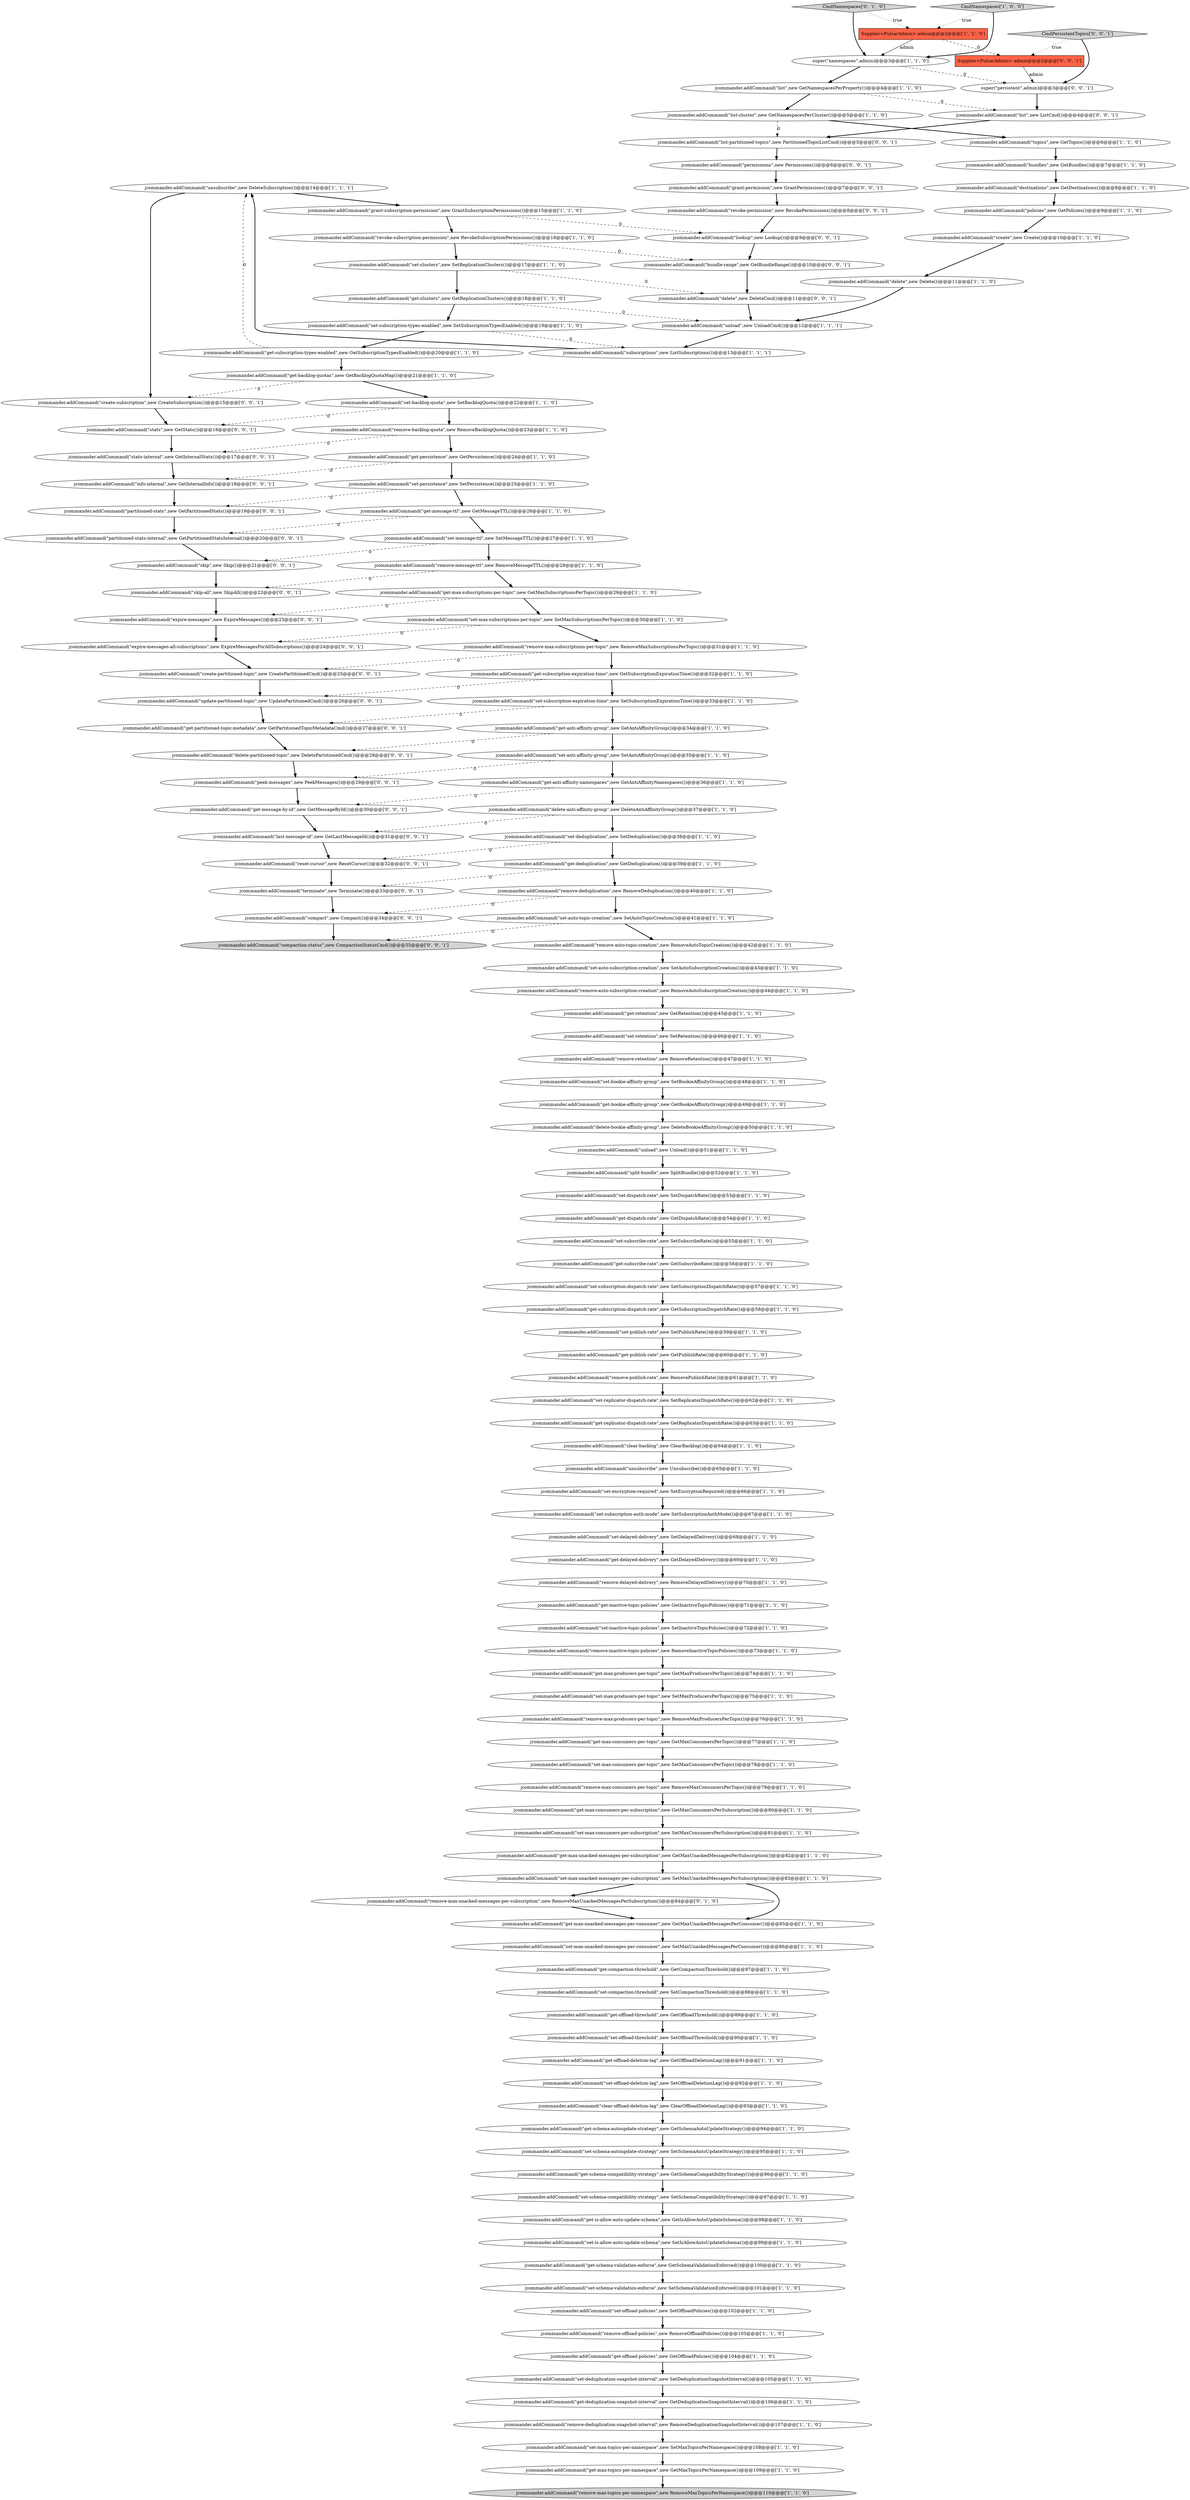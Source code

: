 digraph {
17 [style = filled, label = "jcommander.addCommand(\"clear-backlog\",new ClearBacklog())@@@64@@@['1', '1', '0']", fillcolor = white, shape = ellipse image = "AAA0AAABBB1BBB"];
133 [style = filled, label = "jcommander.addCommand(\"partitioned-stats-internal\",new GetPartitionedStatsInternal())@@@20@@@['0', '0', '1']", fillcolor = white, shape = ellipse image = "AAA0AAABBB3BBB"];
90 [style = filled, label = "super(\"namespaces\",admin)@@@3@@@['1', '1', '0']", fillcolor = white, shape = ellipse image = "AAA0AAABBB1BBB"];
41 [style = filled, label = "jcommander.addCommand(\"set-replicator-dispatch-rate\",new SetReplicatorDispatchRate())@@@62@@@['1', '1', '0']", fillcolor = white, shape = ellipse image = "AAA0AAABBB1BBB"];
46 [style = filled, label = "jcommander.addCommand(\"subscriptions\",new ListSubscriptions())@@@13@@@['1', '1', '1']", fillcolor = white, shape = ellipse image = "AAA0AAABBB1BBB"];
103 [style = filled, label = "jcommander.addCommand(\"get-offload-deletion-lag\",new GetOffloadDeletionLag())@@@91@@@['1', '1', '0']", fillcolor = white, shape = ellipse image = "AAA0AAABBB1BBB"];
77 [style = filled, label = "jcommander.addCommand(\"get-subscription-types-enabled\",new GetSubscriptionTypesEnabled())@@@20@@@['1', '1', '0']", fillcolor = white, shape = ellipse image = "AAA0AAABBB1BBB"];
118 [style = filled, label = "super(\"persistent\",admin)@@@3@@@['0', '0', '1']", fillcolor = white, shape = ellipse image = "AAA0AAABBB3BBB"];
88 [style = filled, label = "jcommander.addCommand(\"set-delayed-delivery\",new SetDelayedDelivery())@@@68@@@['1', '1', '0']", fillcolor = white, shape = ellipse image = "AAA0AAABBB1BBB"];
43 [style = filled, label = "jcommander.addCommand(\"set-message-ttl\",new SetMessageTTL())@@@27@@@['1', '1', '0']", fillcolor = white, shape = ellipse image = "AAA0AAABBB1BBB"];
10 [style = filled, label = "jcommander.addCommand(\"bundles\",new GetBundles())@@@7@@@['1', '1', '0']", fillcolor = white, shape = ellipse image = "AAA0AAABBB1BBB"];
80 [style = filled, label = "jcommander.addCommand(\"set-offload-threshold\",new SetOffloadThreshold())@@@90@@@['1', '1', '0']", fillcolor = white, shape = ellipse image = "AAA0AAABBB1BBB"];
16 [style = filled, label = "jcommander.addCommand(\"revoke-subscription-permission\",new RevokeSubscriptionPermissions())@@@16@@@['1', '1', '0']", fillcolor = white, shape = ellipse image = "AAA0AAABBB1BBB"];
142 [style = filled, label = "CmdPersistentTopics['0', '0', '1']", fillcolor = lightgray, shape = diamond image = "AAA0AAABBB3BBB"];
70 [style = filled, label = "jcommander.addCommand(\"set-schema-validation-enforce\",new SetSchemaValidationEnforced())@@@101@@@['1', '1', '0']", fillcolor = white, shape = ellipse image = "AAA0AAABBB1BBB"];
48 [style = filled, label = "jcommander.addCommand(\"get-max-producers-per-topic\",new GetMaxProducersPerTopic())@@@74@@@['1', '1', '0']", fillcolor = white, shape = ellipse image = "AAA0AAABBB1BBB"];
51 [style = filled, label = "jcommander.addCommand(\"get-dispatch-rate\",new GetDispatchRate())@@@54@@@['1', '1', '0']", fillcolor = white, shape = ellipse image = "AAA0AAABBB1BBB"];
52 [style = filled, label = "jcommander.addCommand(\"get-persistence\",new GetPersistence())@@@24@@@['1', '1', '0']", fillcolor = white, shape = ellipse image = "AAA0AAABBB1BBB"];
137 [style = filled, label = "jcommander.addCommand(\"delete-partitioned-topic\",new DeletePartitionedCmd())@@@28@@@['0', '0', '1']", fillcolor = white, shape = ellipse image = "AAA0AAABBB3BBB"];
99 [style = filled, label = "jcommander.addCommand(\"list-cluster\",new GetNamespacesPerCluster())@@@5@@@['1', '1', '0']", fillcolor = white, shape = ellipse image = "AAA0AAABBB1BBB"];
110 [style = filled, label = "jcommander.addCommand(\"remove-max-unacked-messages-per-subscription\",new RemoveMaxUnackedMessagesPerSubscription())@@@84@@@['0', '1', '0']", fillcolor = white, shape = ellipse image = "AAA1AAABBB2BBB"];
34 [style = filled, label = "jcommander.addCommand(\"set-dispatch-rate\",new SetDispatchRate())@@@53@@@['1', '1', '0']", fillcolor = white, shape = ellipse image = "AAA0AAABBB1BBB"];
102 [style = filled, label = "jcommander.addCommand(\"remove-max-consumers-per-topic\",new RemoveMaxConsumersPerTopic())@@@79@@@['1', '1', '0']", fillcolor = white, shape = ellipse image = "AAA0AAABBB1BBB"];
121 [style = filled, label = "jcommander.addCommand(\"terminate\",new Terminate())@@@33@@@['0', '0', '1']", fillcolor = white, shape = ellipse image = "AAA0AAABBB3BBB"];
114 [style = filled, label = "jcommander.addCommand(\"skip\",new Skip())@@@21@@@['0', '0', '1']", fillcolor = white, shape = ellipse image = "AAA0AAABBB3BBB"];
82 [style = filled, label = "jcommander.addCommand(\"get-inactive-topic-policies\",new GetInactiveTopicPolicies())@@@71@@@['1', '1', '0']", fillcolor = white, shape = ellipse image = "AAA0AAABBB1BBB"];
4 [style = filled, label = "jcommander.addCommand(\"unload\",new Unload())@@@51@@@['1', '1', '0']", fillcolor = white, shape = ellipse image = "AAA0AAABBB1BBB"];
31 [style = filled, label = "jcommander.addCommand(\"grant-subscription-permission\",new GrantSubscriptionPermissions())@@@15@@@['1', '1', '0']", fillcolor = white, shape = ellipse image = "AAA0AAABBB1BBB"];
47 [style = filled, label = "jcommander.addCommand(\"set-retention\",new SetRetention())@@@46@@@['1', '1', '0']", fillcolor = white, shape = ellipse image = "AAA0AAABBB1BBB"];
111 [style = filled, label = "jcommander.addCommand(\"partitioned-stats\",new GetPartitionedStats())@@@19@@@['0', '0', '1']", fillcolor = white, shape = ellipse image = "AAA0AAABBB3BBB"];
29 [style = filled, label = "jcommander.addCommand(\"set-subscribe-rate\",new SetSubscribeRate())@@@55@@@['1', '1', '0']", fillcolor = white, shape = ellipse image = "AAA0AAABBB1BBB"];
79 [style = filled, label = "jcommander.addCommand(\"get-clusters\",new GetReplicationClusters())@@@18@@@['1', '1', '0']", fillcolor = white, shape = ellipse image = "AAA0AAABBB1BBB"];
112 [style = filled, label = "jcommander.addCommand(\"stats-internal\",new GetInternalStats())@@@17@@@['0', '0', '1']", fillcolor = white, shape = ellipse image = "AAA0AAABBB3BBB"];
0 [style = filled, label = "jcommander.addCommand(\"set-max-producers-per-topic\",new SetMaxProducersPerTopic())@@@75@@@['1', '1', '0']", fillcolor = white, shape = ellipse image = "AAA0AAABBB1BBB"];
105 [style = filled, label = "jcommander.addCommand(\"get-message-ttl\",new GetMessageTTL())@@@26@@@['1', '1', '0']", fillcolor = white, shape = ellipse image = "AAA0AAABBB1BBB"];
109 [style = filled, label = "CmdNamespaces['0', '1', '0']", fillcolor = lightgray, shape = diamond image = "AAA0AAABBB2BBB"];
127 [style = filled, label = "jcommander.addCommand(\"skip-all\",new SkipAll())@@@22@@@['0', '0', '1']", fillcolor = white, shape = ellipse image = "AAA0AAABBB3BBB"];
24 [style = filled, label = "jcommander.addCommand(\"set-max-subscriptions-per-topic\",new SetMaxSubscriptionsPerTopic())@@@30@@@['1', '1', '0']", fillcolor = white, shape = ellipse image = "AAA0AAABBB1BBB"];
85 [style = filled, label = "jcommander.addCommand(\"remove-inactive-topic-policies\",new RemoveInactiveTopicPolicies())@@@73@@@['1', '1', '0']", fillcolor = white, shape = ellipse image = "AAA0AAABBB1BBB"];
138 [style = filled, label = "jcommander.addCommand(\"last-message-id\",new GetLastMessageId())@@@31@@@['0', '0', '1']", fillcolor = white, shape = ellipse image = "AAA0AAABBB3BBB"];
130 [style = filled, label = "jcommander.addCommand(\"lookup\",new Lookup())@@@9@@@['0', '0', '1']", fillcolor = white, shape = ellipse image = "AAA0AAABBB3BBB"];
9 [style = filled, label = "jcommander.addCommand(\"get-subscription-expiration-time\",new GetSubscriptionExpirationTime())@@@32@@@['1', '1', '0']", fillcolor = white, shape = ellipse image = "AAA0AAABBB1BBB"];
27 [style = filled, label = "jcommander.addCommand(\"get-max-unacked-messages-per-subscription\",new GetMaxUnackedMessagesPerSubscription())@@@82@@@['1', '1', '0']", fillcolor = white, shape = ellipse image = "AAA0AAABBB1BBB"];
45 [style = filled, label = "jcommander.addCommand(\"get-anti-affinity-namespaces\",new GetAntiAffinityNamespaces())@@@36@@@['1', '1', '0']", fillcolor = white, shape = ellipse image = "AAA0AAABBB1BBB"];
11 [style = filled, label = "jcommander.addCommand(\"delete-anti-affinity-group\",new DeleteAntiAffinityGroup())@@@37@@@['1', '1', '0']", fillcolor = white, shape = ellipse image = "AAA0AAABBB1BBB"];
2 [style = filled, label = "jcommander.addCommand(\"set-max-unacked-messages-per-subscription\",new SetMaxUnackedMessagesPerSubscription())@@@83@@@['1', '1', '0']", fillcolor = white, shape = ellipse image = "AAA0AAABBB1BBB"];
122 [style = filled, label = "jcommander.addCommand(\"create-partitioned-topic\",new CreatePartitionedCmd())@@@25@@@['0', '0', '1']", fillcolor = white, shape = ellipse image = "AAA0AAABBB3BBB"];
107 [style = filled, label = "jcommander.addCommand(\"get-bookie-affinity-group\",new GetBookieAffinityGroup())@@@49@@@['1', '1', '0']", fillcolor = white, shape = ellipse image = "AAA0AAABBB1BBB"];
81 [style = filled, label = "jcommander.addCommand(\"get-deduplication-snapshot-interval\",new GetDeduplicationSnapshotInterval())@@@106@@@['1', '1', '0']", fillcolor = white, shape = ellipse image = "AAA0AAABBB1BBB"];
63 [style = filled, label = "jcommander.addCommand(\"get-subscribe-rate\",new GetSubscribeRate())@@@56@@@['1', '1', '0']", fillcolor = white, shape = ellipse image = "AAA0AAABBB1BBB"];
59 [style = filled, label = "jcommander.addCommand(\"set-backlog-quota\",new SetBacklogQuota())@@@22@@@['1', '1', '0']", fillcolor = white, shape = ellipse image = "AAA0AAABBB1BBB"];
134 [style = filled, label = "jcommander.addCommand(\"peek-messages\",new PeekMessages())@@@29@@@['0', '0', '1']", fillcolor = white, shape = ellipse image = "AAA0AAABBB3BBB"];
136 [style = filled, label = "jcommander.addCommand(\"get-message-by-id\",new GetMessageById())@@@30@@@['0', '0', '1']", fillcolor = white, shape = ellipse image = "AAA0AAABBB3BBB"];
25 [style = filled, label = "jcommander.addCommand(\"remove-auto-topic-creation\",new RemoveAutoTopicCreation())@@@42@@@['1', '1', '0']", fillcolor = white, shape = ellipse image = "AAA0AAABBB1BBB"];
38 [style = filled, label = "jcommander.addCommand(\"remove-max-subscriptions-per-topic\",new RemoveMaxSubscriptionsPerTopic())@@@31@@@['1', '1', '0']", fillcolor = white, shape = ellipse image = "AAA0AAABBB1BBB"];
101 [style = filled, label = "jcommander.addCommand(\"remove-backlog-quota\",new RemoveBacklogQuota())@@@23@@@['1', '1', '0']", fillcolor = white, shape = ellipse image = "AAA0AAABBB1BBB"];
129 [style = filled, label = "jcommander.addCommand(\"expire-messages\",new ExpireMessages())@@@23@@@['0', '0', '1']", fillcolor = white, shape = ellipse image = "AAA0AAABBB3BBB"];
1 [style = filled, label = "jcommander.addCommand(\"remove-deduplication-snapshot-interval\",new RemoveDeduplicationSnapshotInterval())@@@107@@@['1', '1', '0']", fillcolor = white, shape = ellipse image = "AAA0AAABBB1BBB"];
53 [style = filled, label = "jcommander.addCommand(\"remove-offload-policies\",new RemoveOffloadPolicies())@@@103@@@['1', '1', '0']", fillcolor = white, shape = ellipse image = "AAA0AAABBB1BBB"];
26 [style = filled, label = "jcommander.addCommand(\"delete-bookie-affinity-group\",new DeleteBookieAffinityGroup())@@@50@@@['1', '1', '0']", fillcolor = white, shape = ellipse image = "AAA0AAABBB1BBB"];
3 [style = filled, label = "jcommander.addCommand(\"get-max-topics-per-namespace\",new GetMaxTopicsPerNamespace())@@@109@@@['1', '1', '0']", fillcolor = white, shape = ellipse image = "AAA0AAABBB1BBB"];
71 [style = filled, label = "jcommander.addCommand(\"set-bookie-affinity-group\",new SetBookieAffinityGroup())@@@48@@@['1', '1', '0']", fillcolor = white, shape = ellipse image = "AAA0AAABBB1BBB"];
123 [style = filled, label = "jcommander.addCommand(\"revoke-permission\",new RevokePermissions())@@@8@@@['0', '0', '1']", fillcolor = white, shape = ellipse image = "AAA0AAABBB3BBB"];
36 [style = filled, label = "jcommander.addCommand(\"remove-max-producers-per-topic\",new RemoveMaxProducersPerTopic())@@@76@@@['1', '1', '0']", fillcolor = white, shape = ellipse image = "AAA0AAABBB1BBB"];
8 [style = filled, label = "jcommander.addCommand(\"get-max-subscriptions-per-topic\",new GetMaxSubscriptionsPerTopic())@@@29@@@['1', '1', '0']", fillcolor = white, shape = ellipse image = "AAA0AAABBB1BBB"];
42 [style = filled, label = "jcommander.addCommand(\"get-anti-affinity-group\",new GetAntiAffinityGroup())@@@34@@@['1', '1', '0']", fillcolor = white, shape = ellipse image = "AAA0AAABBB1BBB"];
40 [style = filled, label = "jcommander.addCommand(\"set-subscription-expiration-time\",new SetSubscriptionExpirationTime())@@@33@@@['1', '1', '0']", fillcolor = white, shape = ellipse image = "AAA0AAABBB1BBB"];
28 [style = filled, label = "jcommander.addCommand(\"set-clusters\",new SetReplicationClusters())@@@17@@@['1', '1', '0']", fillcolor = white, shape = ellipse image = "AAA0AAABBB1BBB"];
55 [style = filled, label = "jcommander.addCommand(\"get-max-consumers-per-topic\",new GetMaxConsumersPerTopic())@@@77@@@['1', '1', '0']", fillcolor = white, shape = ellipse image = "AAA0AAABBB1BBB"];
5 [style = filled, label = "jcommander.addCommand(\"get-schema-validation-enforce\",new GetSchemaValidationEnforced())@@@100@@@['1', '1', '0']", fillcolor = white, shape = ellipse image = "AAA0AAABBB1BBB"];
30 [style = filled, label = "jcommander.addCommand(\"policies\",new GetPolicies())@@@9@@@['1', '1', '0']", fillcolor = white, shape = ellipse image = "AAA0AAABBB1BBB"];
89 [style = filled, label = "Supplier<PulsarAdmin> admin@@@2@@@['1', '1', '0']", fillcolor = tomato, shape = box image = "AAA0AAABBB1BBB"];
132 [style = filled, label = "jcommander.addCommand(\"list\",new ListCmd())@@@4@@@['0', '0', '1']", fillcolor = white, shape = ellipse image = "AAA0AAABBB3BBB"];
23 [style = filled, label = "jcommander.addCommand(\"clear-offload-deletion-lag\",new ClearOffloadDeletionLag())@@@93@@@['1', '1', '0']", fillcolor = white, shape = ellipse image = "AAA0AAABBB1BBB"];
74 [style = filled, label = "jcommander.addCommand(\"remove-auto-subscription-creation\",new RemoveAutoSubscriptionCreation())@@@44@@@['1', '1', '0']", fillcolor = white, shape = ellipse image = "AAA0AAABBB1BBB"];
49 [style = filled, label = "jcommander.addCommand(\"get-subscription-dispatch-rate\",new GetSubscriptionDispatchRate())@@@58@@@['1', '1', '0']", fillcolor = white, shape = ellipse image = "AAA0AAABBB1BBB"];
15 [style = filled, label = "jcommander.addCommand(\"remove-delayed-delivery\",new RemoveDelayedDelivery())@@@70@@@['1', '1', '0']", fillcolor = white, shape = ellipse image = "AAA0AAABBB1BBB"];
141 [style = filled, label = "jcommander.addCommand(\"reset-cursor\",new ResetCursor())@@@32@@@['0', '0', '1']", fillcolor = white, shape = ellipse image = "AAA0AAABBB3BBB"];
56 [style = filled, label = "jcommander.addCommand(\"get-is-allow-auto-update-schema\",new GetIsAllowAutoUpdateSchema())@@@98@@@['1', '1', '0']", fillcolor = white, shape = ellipse image = "AAA0AAABBB1BBB"];
64 [style = filled, label = "jcommander.addCommand(\"remove-publish-rate\",new RemovePublishRate())@@@61@@@['1', '1', '0']", fillcolor = white, shape = ellipse image = "AAA0AAABBB1BBB"];
37 [style = filled, label = "jcommander.addCommand(\"unsubscribe\",new Unsubscribe())@@@65@@@['1', '1', '0']", fillcolor = white, shape = ellipse image = "AAA0AAABBB1BBB"];
92 [style = filled, label = "jcommander.addCommand(\"get-deduplication\",new GetDeduplication())@@@39@@@['1', '1', '0']", fillcolor = white, shape = ellipse image = "AAA0AAABBB1BBB"];
7 [style = filled, label = "jcommander.addCommand(\"get-replicator-dispatch-rate\",new GetReplicatorDispatchRate())@@@63@@@['1', '1', '0']", fillcolor = white, shape = ellipse image = "AAA0AAABBB1BBB"];
44 [style = filled, label = "jcommander.addCommand(\"set-max-consumers-per-topic\",new SetMaxConsumersPerTopic())@@@78@@@['1', '1', '0']", fillcolor = white, shape = ellipse image = "AAA0AAABBB1BBB"];
119 [style = filled, label = "jcommander.addCommand(\"delete\",new DeleteCmd())@@@11@@@['0', '0', '1']", fillcolor = white, shape = ellipse image = "AAA0AAABBB3BBB"];
12 [style = filled, label = "jcommander.addCommand(\"set-max-consumers-per-subscription\",new SetMaxConsumersPerSubscription())@@@81@@@['1', '1', '0']", fillcolor = white, shape = ellipse image = "AAA0AAABBB1BBB"];
93 [style = filled, label = "jcommander.addCommand(\"remove-message-ttl\",new RemoveMessageTTL())@@@28@@@['1', '1', '0']", fillcolor = white, shape = ellipse image = "AAA0AAABBB1BBB"];
108 [style = filled, label = "jcommander.addCommand(\"unsubscribe\",new DeleteSubscription())@@@14@@@['1', '1', '1']", fillcolor = white, shape = ellipse image = "AAA0AAABBB1BBB"];
120 [style = filled, label = "jcommander.addCommand(\"info-internal\",new GetInternalInfo())@@@18@@@['0', '0', '1']", fillcolor = white, shape = ellipse image = "AAA0AAABBB3BBB"];
135 [style = filled, label = "jcommander.addCommand(\"expire-messages-all-subscriptions\",new ExpireMessagesForAllSubscriptions())@@@24@@@['0', '0', '1']", fillcolor = white, shape = ellipse image = "AAA0AAABBB3BBB"];
20 [style = filled, label = "jcommander.addCommand(\"remove-retention\",new RemoveRetention())@@@47@@@['1', '1', '0']", fillcolor = white, shape = ellipse image = "AAA0AAABBB1BBB"];
69 [style = filled, label = "jcommander.addCommand(\"set-anti-affinity-group\",new SetAntiAffinityGroup())@@@35@@@['1', '1', '0']", fillcolor = white, shape = ellipse image = "AAA0AAABBB1BBB"];
116 [style = filled, label = "Supplier<PulsarAdmin> admin@@@2@@@['0', '0', '1']", fillcolor = tomato, shape = box image = "AAA0AAABBB3BBB"];
106 [style = filled, label = "jcommander.addCommand(\"get-offload-policies\",new GetOffloadPolicies())@@@104@@@['1', '1', '0']", fillcolor = white, shape = ellipse image = "AAA0AAABBB1BBB"];
58 [style = filled, label = "jcommander.addCommand(\"unload\",new UnloadCmd())@@@12@@@['1', '1', '1']", fillcolor = white, shape = ellipse image = "AAA0AAABBB1BBB"];
98 [style = filled, label = "jcommander.addCommand(\"get-backlog-quotas\",new GetBacklogQuotaMap())@@@21@@@['1', '1', '0']", fillcolor = white, shape = ellipse image = "AAA0AAABBB1BBB"];
62 [style = filled, label = "jcommander.addCommand(\"set-offload-deletion-lag\",new SetOffloadDeletionLag())@@@92@@@['1', '1', '0']", fillcolor = white, shape = ellipse image = "AAA0AAABBB1BBB"];
100 [style = filled, label = "jcommander.addCommand(\"remove-deduplication\",new RemoveDeduplication())@@@40@@@['1', '1', '0']", fillcolor = white, shape = ellipse image = "AAA0AAABBB1BBB"];
139 [style = filled, label = "jcommander.addCommand(\"list-partitioned-topics\",new PartitionedTopicListCmd())@@@5@@@['0', '0', '1']", fillcolor = white, shape = ellipse image = "AAA0AAABBB3BBB"];
91 [style = filled, label = "jcommander.addCommand(\"topics\",new GetTopics())@@@6@@@['1', '1', '0']", fillcolor = white, shape = ellipse image = "AAA0AAABBB1BBB"];
84 [style = filled, label = "jcommander.addCommand(\"destinations\",new GetDestinations())@@@8@@@['1', '1', '0']", fillcolor = white, shape = ellipse image = "AAA0AAABBB1BBB"];
50 [style = filled, label = "jcommander.addCommand(\"get-max-consumers-per-subscription\",new GetMaxConsumersPerSubscription())@@@80@@@['1', '1', '0']", fillcolor = white, shape = ellipse image = "AAA0AAABBB1BBB"];
19 [style = filled, label = "jcommander.addCommand(\"set-max-topics-per-namespace\",new SetMaxTopicsPerNamespace())@@@108@@@['1', '1', '0']", fillcolor = white, shape = ellipse image = "AAA0AAABBB1BBB"];
54 [style = filled, label = "jcommander.addCommand(\"set-encryption-required\",new SetEncryptionRequired())@@@66@@@['1', '1', '0']", fillcolor = white, shape = ellipse image = "AAA0AAABBB1BBB"];
124 [style = filled, label = "jcommander.addCommand(\"bundle-range\",new GetBundleRange())@@@10@@@['0', '0', '1']", fillcolor = white, shape = ellipse image = "AAA0AAABBB3BBB"];
73 [style = filled, label = "jcommander.addCommand(\"set-deduplication\",new SetDeduplication())@@@38@@@['1', '1', '0']", fillcolor = white, shape = ellipse image = "AAA0AAABBB1BBB"];
117 [style = filled, label = "jcommander.addCommand(\"update-partitioned-topic\",new UpdatePartitionedCmd())@@@26@@@['0', '0', '1']", fillcolor = white, shape = ellipse image = "AAA0AAABBB3BBB"];
113 [style = filled, label = "jcommander.addCommand(\"grant-permission\",new GrantPermissions())@@@7@@@['0', '0', '1']", fillcolor = white, shape = ellipse image = "AAA0AAABBB3BBB"];
126 [style = filled, label = "jcommander.addCommand(\"compact\",new Compact())@@@34@@@['0', '0', '1']", fillcolor = white, shape = ellipse image = "AAA0AAABBB3BBB"];
61 [style = filled, label = "jcommander.addCommand(\"set-max-unacked-messages-per-consumer\",new SetMaxUnackedMessagesPerConsumer())@@@86@@@['1', '1', '0']", fillcolor = white, shape = ellipse image = "AAA0AAABBB1BBB"];
128 [style = filled, label = "jcommander.addCommand(\"get-partitioned-topic-metadata\",new GetPartitionedTopicMetadataCmd())@@@27@@@['0', '0', '1']", fillcolor = white, shape = ellipse image = "AAA0AAABBB3BBB"];
125 [style = filled, label = "jcommander.addCommand(\"create-subscription\",new CreateSubscription())@@@15@@@['0', '0', '1']", fillcolor = white, shape = ellipse image = "AAA0AAABBB3BBB"];
68 [style = filled, label = "jcommander.addCommand(\"set-persistence\",new SetPersistence())@@@25@@@['1', '1', '0']", fillcolor = white, shape = ellipse image = "AAA0AAABBB1BBB"];
60 [style = filled, label = "jcommander.addCommand(\"get-schema-compatibility-strategy\",new GetSchemaCompatibilityStrategy())@@@96@@@['1', '1', '0']", fillcolor = white, shape = ellipse image = "AAA0AAABBB1BBB"];
6 [style = filled, label = "jcommander.addCommand(\"set-auto-subscription-creation\",new SetAutoSubscriptionCreation())@@@43@@@['1', '1', '0']", fillcolor = white, shape = ellipse image = "AAA0AAABBB1BBB"];
32 [style = filled, label = "jcommander.addCommand(\"set-compaction-threshold\",new SetCompactionThreshold())@@@88@@@['1', '1', '0']", fillcolor = white, shape = ellipse image = "AAA0AAABBB1BBB"];
94 [style = filled, label = "jcommander.addCommand(\"set-subscription-dispatch-rate\",new SetSubscriptionDispatchRate())@@@57@@@['1', '1', '0']", fillcolor = white, shape = ellipse image = "AAA0AAABBB1BBB"];
13 [style = filled, label = "jcommander.addCommand(\"split-bundle\",new SplitBundle())@@@52@@@['1', '1', '0']", fillcolor = white, shape = ellipse image = "AAA0AAABBB1BBB"];
86 [style = filled, label = "jcommander.addCommand(\"get-offload-threshold\",new GetOffloadThreshold())@@@89@@@['1', '1', '0']", fillcolor = white, shape = ellipse image = "AAA0AAABBB1BBB"];
33 [style = filled, label = "CmdNamespaces['1', '0', '0']", fillcolor = lightgray, shape = diamond image = "AAA0AAABBB1BBB"];
95 [style = filled, label = "jcommander.addCommand(\"set-inactive-topic-policies\",new SetInactiveTopicPolicies())@@@72@@@['1', '1', '0']", fillcolor = white, shape = ellipse image = "AAA0AAABBB1BBB"];
140 [style = filled, label = "jcommander.addCommand(\"stats\",new GetStats())@@@16@@@['0', '0', '1']", fillcolor = white, shape = ellipse image = "AAA0AAABBB3BBB"];
76 [style = filled, label = "jcommander.addCommand(\"set-schema-autoupdate-strategy\",new SetSchemaAutoUpdateStrategy())@@@95@@@['1', '1', '0']", fillcolor = white, shape = ellipse image = "AAA0AAABBB1BBB"];
72 [style = filled, label = "jcommander.addCommand(\"delete\",new Delete())@@@11@@@['1', '1', '0']", fillcolor = white, shape = ellipse image = "AAA0AAABBB1BBB"];
96 [style = filled, label = "jcommander.addCommand(\"set-schema-compatibility-strategy\",new SetSchemaCompatibilityStrategy())@@@97@@@['1', '1', '0']", fillcolor = white, shape = ellipse image = "AAA0AAABBB1BBB"];
97 [style = filled, label = "jcommander.addCommand(\"set-offload-policies\",new SetOffloadPolicies())@@@102@@@['1', '1', '0']", fillcolor = white, shape = ellipse image = "AAA0AAABBB1BBB"];
57 [style = filled, label = "jcommander.addCommand(\"list\",new GetNamespacesPerProperty())@@@4@@@['1', '1', '0']", fillcolor = white, shape = ellipse image = "AAA0AAABBB1BBB"];
18 [style = filled, label = "jcommander.addCommand(\"get-retention\",new GetRetention())@@@45@@@['1', '1', '0']", fillcolor = white, shape = ellipse image = "AAA0AAABBB1BBB"];
14 [style = filled, label = "jcommander.addCommand(\"get-schema-autoupdate-strategy\",new GetSchemaAutoUpdateStrategy())@@@94@@@['1', '1', '0']", fillcolor = white, shape = ellipse image = "AAA0AAABBB1BBB"];
131 [style = filled, label = "jcommander.addCommand(\"permissions\",new Permissions())@@@6@@@['0', '0', '1']", fillcolor = white, shape = ellipse image = "AAA0AAABBB3BBB"];
83 [style = filled, label = "jcommander.addCommand(\"set-subscription-types-enabled\",new SetSubscriptionTypesEnabled())@@@19@@@['1', '1', '0']", fillcolor = white, shape = ellipse image = "AAA0AAABBB1BBB"];
39 [style = filled, label = "jcommander.addCommand(\"set-deduplication-snapshot-interval\",new SetDeduplicationSnapshotInterval())@@@105@@@['1', '1', '0']", fillcolor = white, shape = ellipse image = "AAA0AAABBB1BBB"];
87 [style = filled, label = "jcommander.addCommand(\"set-publish-rate\",new SetPublishRate())@@@59@@@['1', '1', '0']", fillcolor = white, shape = ellipse image = "AAA0AAABBB1BBB"];
75 [style = filled, label = "jcommander.addCommand(\"remove-max-topics-per-namespace\",new RemoveMaxTopicsPerNamespace())@@@110@@@['1', '1', '0']", fillcolor = lightgray, shape = ellipse image = "AAA0AAABBB1BBB"];
67 [style = filled, label = "jcommander.addCommand(\"get-compaction-threshold\",new GetCompactionThreshold())@@@87@@@['1', '1', '0']", fillcolor = white, shape = ellipse image = "AAA0AAABBB1BBB"];
21 [style = filled, label = "jcommander.addCommand(\"create\",new Create())@@@10@@@['1', '1', '0']", fillcolor = white, shape = ellipse image = "AAA0AAABBB1BBB"];
65 [style = filled, label = "jcommander.addCommand(\"get-delayed-delivery\",new GetDelayedDelivery())@@@69@@@['1', '1', '0']", fillcolor = white, shape = ellipse image = "AAA0AAABBB1BBB"];
35 [style = filled, label = "jcommander.addCommand(\"set-subscription-auth-mode\",new SetSubscriptionAuthMode())@@@67@@@['1', '1', '0']", fillcolor = white, shape = ellipse image = "AAA0AAABBB1BBB"];
104 [style = filled, label = "jcommander.addCommand(\"get-publish-rate\",new GetPublishRate())@@@60@@@['1', '1', '0']", fillcolor = white, shape = ellipse image = "AAA0AAABBB1BBB"];
22 [style = filled, label = "jcommander.addCommand(\"get-max-unacked-messages-per-consumer\",new GetMaxUnackedMessagesPerConsumer())@@@85@@@['1', '1', '0']", fillcolor = white, shape = ellipse image = "AAA0AAABBB1BBB"];
66 [style = filled, label = "jcommander.addCommand(\"set-auto-topic-creation\",new SetAutoTopicCreation())@@@41@@@['1', '1', '0']", fillcolor = white, shape = ellipse image = "AAA0AAABBB1BBB"];
115 [style = filled, label = "jcommander.addCommand(\"compaction-status\",new CompactionStatusCmd())@@@35@@@['0', '0', '1']", fillcolor = lightgray, shape = ellipse image = "AAA0AAABBB3BBB"];
78 [style = filled, label = "jcommander.addCommand(\"set-is-allow-auto-update-schema\",new SetIsAllowAutoUpdateSchema())@@@99@@@['1', '1', '0']", fillcolor = white, shape = ellipse image = "AAA0AAABBB1BBB"];
19->3 [style = bold, label=""];
64->41 [style = bold, label=""];
12->27 [style = bold, label=""];
61->67 [style = bold, label=""];
91->10 [style = bold, label=""];
74->18 [style = bold, label=""];
30->21 [style = bold, label=""];
49->87 [style = bold, label=""];
99->139 [style = dashed, label="0"];
45->11 [style = bold, label=""];
128->137 [style = bold, label=""];
33->89 [style = dotted, label="true"];
77->98 [style = bold, label=""];
11->138 [style = dashed, label="0"];
101->112 [style = dashed, label="0"];
65->15 [style = bold, label=""];
123->130 [style = bold, label=""];
16->124 [style = dashed, label="0"];
33->90 [style = bold, label=""];
13->34 [style = bold, label=""];
5->70 [style = bold, label=""];
98->59 [style = bold, label=""];
142->118 [style = bold, label=""];
67->32 [style = bold, label=""];
89->116 [style = dashed, label="0"];
78->5 [style = bold, label=""];
81->1 [style = bold, label=""];
83->77 [style = bold, label=""];
93->127 [style = dashed, label="0"];
95->85 [style = bold, label=""];
56->78 [style = bold, label=""];
16->28 [style = bold, label=""];
113->123 [style = bold, label=""];
8->129 [style = dashed, label="0"];
47->20 [style = bold, label=""];
29->63 [style = bold, label=""];
66->25 [style = bold, label=""];
104->64 [style = bold, label=""];
120->111 [style = bold, label=""];
18->47 [style = bold, label=""];
68->105 [style = bold, label=""];
2->110 [style = bold, label=""];
141->121 [style = bold, label=""];
124->119 [style = bold, label=""];
108->125 [style = bold, label=""];
20->71 [style = bold, label=""];
57->132 [style = dashed, label="0"];
37->54 [style = bold, label=""];
138->141 [style = bold, label=""];
134->136 [style = bold, label=""];
137->134 [style = bold, label=""];
9->117 [style = dashed, label="0"];
105->43 [style = bold, label=""];
110->22 [style = bold, label=""];
9->40 [style = bold, label=""];
109->90 [style = bold, label=""];
130->124 [style = bold, label=""];
52->68 [style = bold, label=""];
90->118 [style = dashed, label="0"];
129->135 [style = bold, label=""];
34->51 [style = bold, label=""];
53->106 [style = bold, label=""];
59->140 [style = dashed, label="0"];
26->4 [style = bold, label=""];
100->66 [style = bold, label=""];
42->137 [style = dashed, label="0"];
38->9 [style = bold, label=""];
32->86 [style = bold, label=""];
118->132 [style = bold, label=""];
0->36 [style = bold, label=""];
46->108 [style = bold, label=""];
60->96 [style = bold, label=""];
105->133 [style = dashed, label="0"];
31->130 [style = dashed, label="0"];
70->97 [style = bold, label=""];
62->23 [style = bold, label=""];
21->72 [style = bold, label=""];
135->122 [style = bold, label=""];
83->46 [style = dashed, label="0"];
79->83 [style = bold, label=""];
136->138 [style = bold, label=""];
3->75 [style = bold, label=""];
97->53 [style = bold, label=""];
31->16 [style = bold, label=""];
125->140 [style = bold, label=""];
73->92 [style = bold, label=""];
45->136 [style = dashed, label="0"];
94->49 [style = bold, label=""];
48->0 [style = bold, label=""];
100->126 [style = dashed, label="0"];
96->56 [style = bold, label=""];
89->90 [style = solid, label="admin"];
108->31 [style = bold, label=""];
40->42 [style = bold, label=""];
69->134 [style = dashed, label="0"];
103->62 [style = bold, label=""];
59->101 [style = bold, label=""];
117->128 [style = bold, label=""];
121->126 [style = bold, label=""];
106->39 [style = bold, label=""];
114->127 [style = bold, label=""];
102->50 [style = bold, label=""];
22->61 [style = bold, label=""];
93->8 [style = bold, label=""];
92->121 [style = dashed, label="0"];
6->74 [style = bold, label=""];
24->38 [style = bold, label=""];
86->80 [style = bold, label=""];
28->79 [style = bold, label=""];
71->107 [style = bold, label=""];
17->37 [style = bold, label=""];
99->91 [style = bold, label=""];
77->108 [style = dashed, label="0"];
111->133 [style = bold, label=""];
119->58 [style = bold, label=""];
73->141 [style = dashed, label="0"];
82->95 [style = bold, label=""];
87->104 [style = bold, label=""];
43->93 [style = bold, label=""];
23->14 [style = bold, label=""];
7->17 [style = bold, label=""];
4->13 [style = bold, label=""];
85->48 [style = bold, label=""];
43->114 [style = dashed, label="0"];
39->81 [style = bold, label=""];
8->24 [style = bold, label=""];
88->65 [style = bold, label=""];
112->120 [style = bold, label=""];
127->129 [style = bold, label=""];
25->6 [style = bold, label=""];
44->102 [style = bold, label=""];
35->88 [style = bold, label=""];
40->128 [style = dashed, label="0"];
72->58 [style = bold, label=""];
79->58 [style = dashed, label="0"];
28->119 [style = dashed, label="0"];
55->44 [style = bold, label=""];
52->120 [style = dashed, label="0"];
122->117 [style = bold, label=""];
101->52 [style = bold, label=""];
36->55 [style = bold, label=""];
76->60 [style = bold, label=""];
84->30 [style = bold, label=""];
10->84 [style = bold, label=""];
109->89 [style = dotted, label="true"];
142->116 [style = dotted, label="true"];
90->57 [style = bold, label=""];
38->122 [style = dashed, label="0"];
54->35 [style = bold, label=""];
57->99 [style = bold, label=""];
11->73 [style = bold, label=""];
140->112 [style = bold, label=""];
58->46 [style = bold, label=""];
69->45 [style = bold, label=""];
51->29 [style = bold, label=""];
131->113 [style = bold, label=""];
15->82 [style = bold, label=""];
80->103 [style = bold, label=""];
107->26 [style = bold, label=""];
2->22 [style = bold, label=""];
41->7 [style = bold, label=""];
116->118 [style = solid, label="admin"];
92->100 [style = bold, label=""];
63->94 [style = bold, label=""];
1->19 [style = bold, label=""];
139->131 [style = bold, label=""];
132->139 [style = bold, label=""];
14->76 [style = bold, label=""];
24->135 [style = dashed, label="0"];
133->114 [style = bold, label=""];
66->115 [style = dashed, label="0"];
42->69 [style = bold, label=""];
50->12 [style = bold, label=""];
68->111 [style = dashed, label="0"];
126->115 [style = bold, label=""];
27->2 [style = bold, label=""];
98->125 [style = dashed, label="0"];
}
